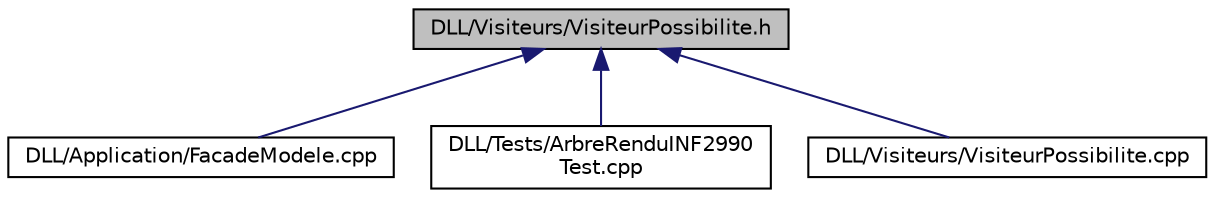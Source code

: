 digraph "DLL/Visiteurs/VisiteurPossibilite.h"
{
  edge [fontname="Helvetica",fontsize="10",labelfontname="Helvetica",labelfontsize="10"];
  node [fontname="Helvetica",fontsize="10",shape=record];
  Node1 [label="DLL/Visiteurs/VisiteurPossibilite.h",height=0.2,width=0.4,color="black", fillcolor="grey75", style="filled", fontcolor="black"];
  Node1 -> Node2 [dir="back",color="midnightblue",fontsize="10",style="solid",fontname="Helvetica"];
  Node2 [label="DLL/Application/FacadeModele.cpp",height=0.2,width=0.4,color="black", fillcolor="white", style="filled",URL="$d7/d09/_facade_modele_8cpp.html"];
  Node1 -> Node3 [dir="back",color="midnightblue",fontsize="10",style="solid",fontname="Helvetica"];
  Node3 [label="DLL/Tests/ArbreRenduINF2990\lTest.cpp",height=0.2,width=0.4,color="black", fillcolor="white", style="filled",URL="$dd/dbf/_arbre_rendu_i_n_f2990_test_8cpp.html"];
  Node1 -> Node4 [dir="back",color="midnightblue",fontsize="10",style="solid",fontname="Helvetica"];
  Node4 [label="DLL/Visiteurs/VisiteurPossibilite.cpp",height=0.2,width=0.4,color="black", fillcolor="white", style="filled",URL="$d0/dbb/_visiteur_possibilite_8cpp.html"];
}
